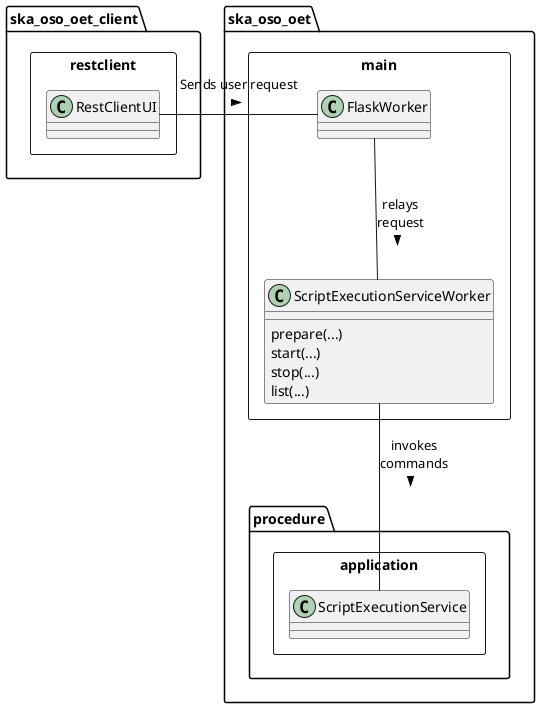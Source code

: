 @startuml
'https://plantuml.com/class-diagram

package ska_oso_oet_client {
    package restclient <<Rectangle>> {
        class RestClientUI {
        }
    }
}

package ska_oso_oet {
    package main <<Rectangle>> {
        class ScriptExecutionServiceWorker {
            prepare(...)
            start(...)
            stop(...)
            list(...)
        }

        class FlaskWorker {
        }
    }

    package procedure {
        package application <<Rectangle>> {
            class ScriptExecutionService {
            }
        }
    }


    RestClientUI - FlaskWorker : Sends user request\n >
    FlaskWorker -- ScriptExecutionServiceWorker : relays\nrequest\n >
    ScriptExecutionServiceWorker -- ScriptExecutionService : invokes\ncommands\n >
}


@enduml
